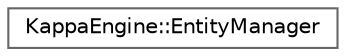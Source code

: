 digraph "Graphical Class Hierarchy"
{
 // LATEX_PDF_SIZE
  bgcolor="transparent";
  edge [fontname=Helvetica,fontsize=10,labelfontname=Helvetica,labelfontsize=10];
  node [fontname=Helvetica,fontsize=10,shape=box,height=0.2,width=0.4];
  rankdir="LR";
  Node0 [label="KappaEngine::EntityManager",height=0.2,width=0.4,color="grey40", fillcolor="white", style="filled",URL="$class_kappa_engine_1_1_entity_manager.html",tooltip=" "];
}
